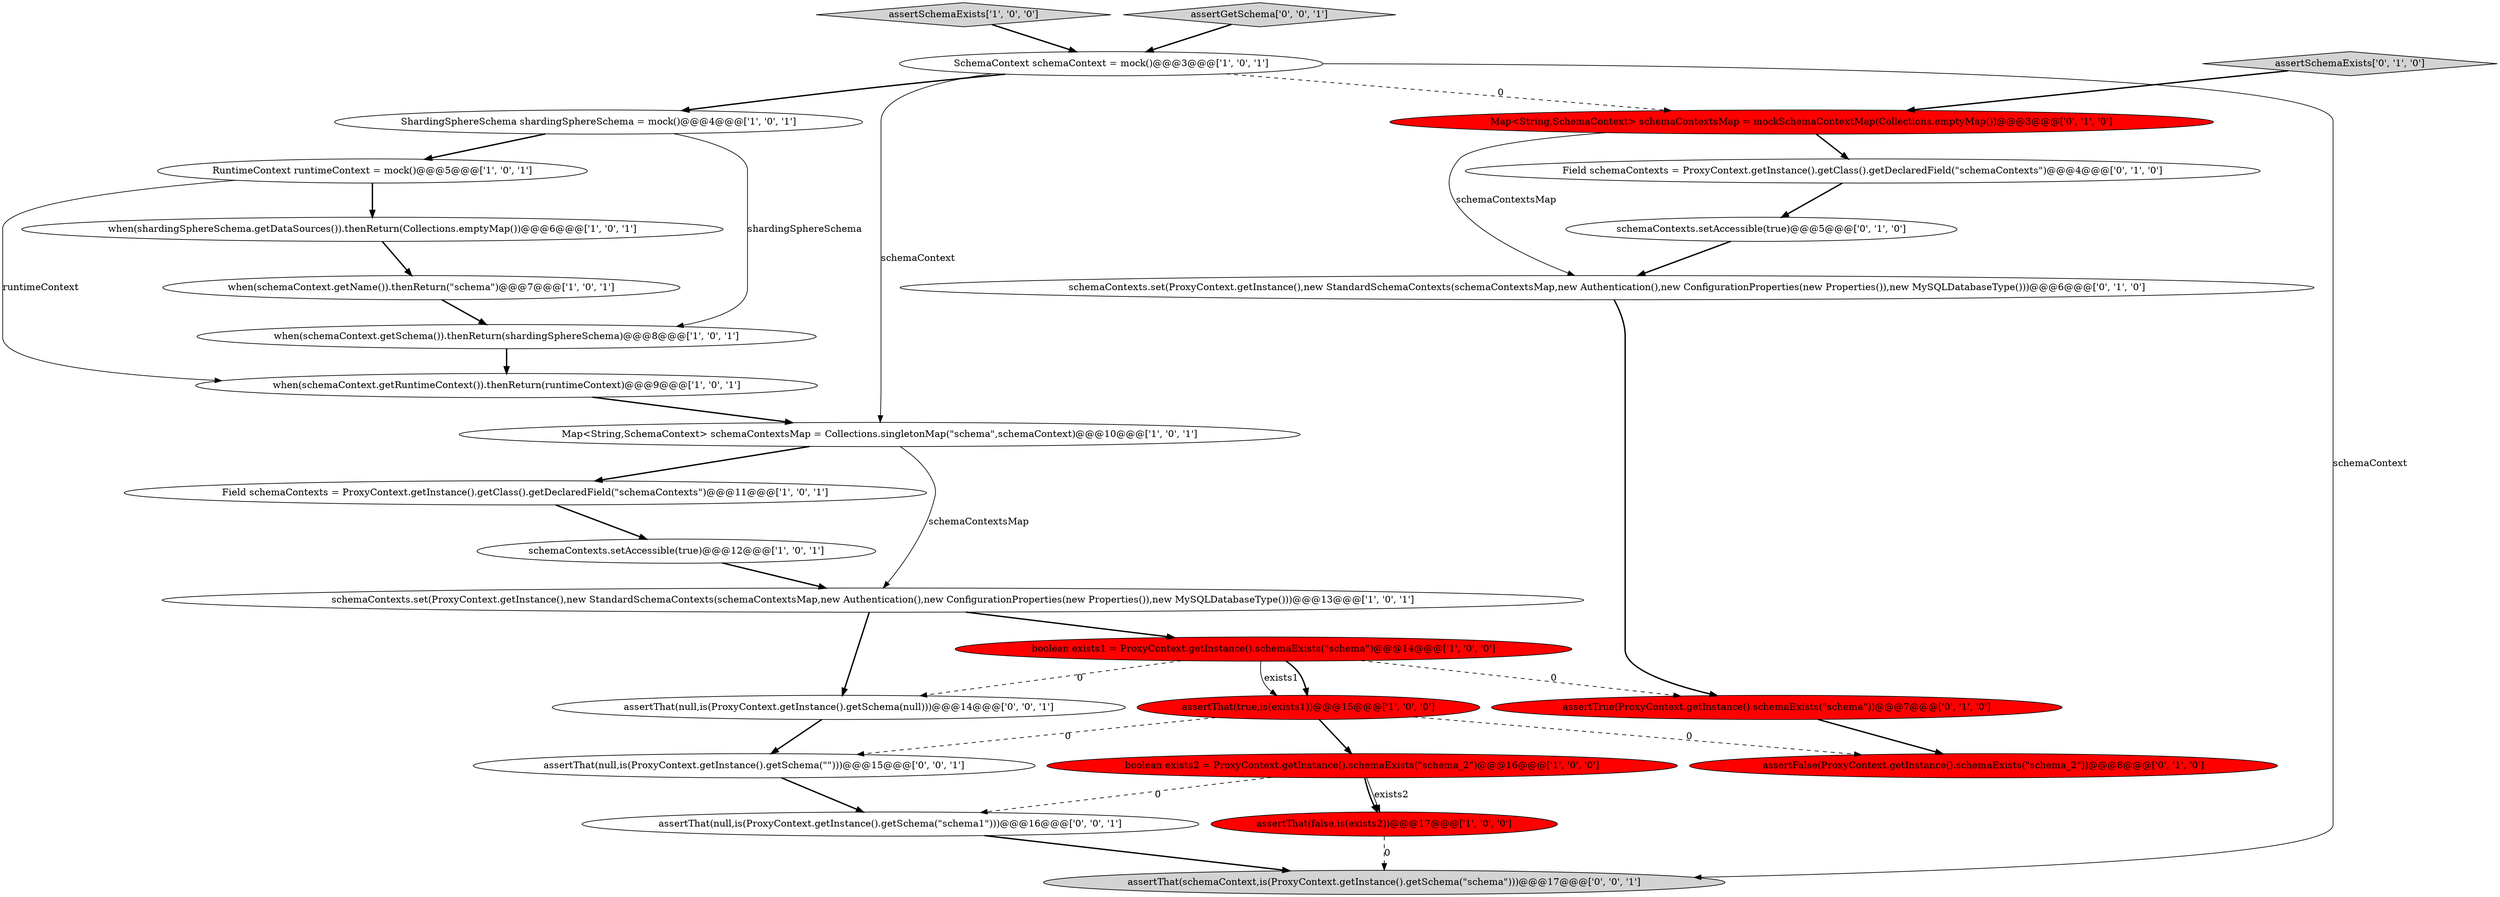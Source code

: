 digraph {
10 [style = filled, label = "boolean exists1 = ProxyContext.getInstance().schemaExists(\"schema\")@@@14@@@['1', '0', '0']", fillcolor = red, shape = ellipse image = "AAA1AAABBB1BBB"];
6 [style = filled, label = "schemaContexts.setAccessible(true)@@@12@@@['1', '0', '1']", fillcolor = white, shape = ellipse image = "AAA0AAABBB1BBB"];
11 [style = filled, label = "RuntimeContext runtimeContext = mock()@@@5@@@['1', '0', '1']", fillcolor = white, shape = ellipse image = "AAA0AAABBB1BBB"];
1 [style = filled, label = "assertThat(false,is(exists2))@@@17@@@['1', '0', '0']", fillcolor = red, shape = ellipse image = "AAA1AAABBB1BBB"];
19 [style = filled, label = "assertFalse(ProxyContext.getInstance().schemaExists(\"schema_2\"))@@@8@@@['0', '1', '0']", fillcolor = red, shape = ellipse image = "AAA1AAABBB2BBB"];
15 [style = filled, label = "when(schemaContext.getRuntimeContext()).thenReturn(runtimeContext)@@@9@@@['1', '0', '1']", fillcolor = white, shape = ellipse image = "AAA0AAABBB1BBB"];
23 [style = filled, label = "assertThat(null,is(ProxyContext.getInstance().getSchema(\"schema1\")))@@@16@@@['0', '0', '1']", fillcolor = white, shape = ellipse image = "AAA0AAABBB3BBB"];
24 [style = filled, label = "assertThat(schemaContext,is(ProxyContext.getInstance().getSchema(\"schema\")))@@@17@@@['0', '0', '1']", fillcolor = lightgray, shape = ellipse image = "AAA0AAABBB3BBB"];
5 [style = filled, label = "boolean exists2 = ProxyContext.getInstance().schemaExists(\"schema_2\")@@@16@@@['1', '0', '0']", fillcolor = red, shape = ellipse image = "AAA1AAABBB1BBB"];
9 [style = filled, label = "assertThat(true,is(exists1))@@@15@@@['1', '0', '0']", fillcolor = red, shape = ellipse image = "AAA1AAABBB1BBB"];
3 [style = filled, label = "assertSchemaExists['1', '0', '0']", fillcolor = lightgray, shape = diamond image = "AAA0AAABBB1BBB"];
18 [style = filled, label = "assertTrue(ProxyContext.getInstance().schemaExists(\"schema\"))@@@7@@@['0', '1', '0']", fillcolor = red, shape = ellipse image = "AAA1AAABBB2BBB"];
22 [style = filled, label = "schemaContexts.set(ProxyContext.getInstance(),new StandardSchemaContexts(schemaContextsMap,new Authentication(),new ConfigurationProperties(new Properties()),new MySQLDatabaseType()))@@@6@@@['0', '1', '0']", fillcolor = white, shape = ellipse image = "AAA0AAABBB2BBB"];
0 [style = filled, label = "Map<String,SchemaContext> schemaContextsMap = Collections.singletonMap(\"schema\",schemaContext)@@@10@@@['1', '0', '1']", fillcolor = white, shape = ellipse image = "AAA0AAABBB1BBB"];
12 [style = filled, label = "schemaContexts.set(ProxyContext.getInstance(),new StandardSchemaContexts(schemaContextsMap,new Authentication(),new ConfigurationProperties(new Properties()),new MySQLDatabaseType()))@@@13@@@['1', '0', '1']", fillcolor = white, shape = ellipse image = "AAA0AAABBB1BBB"];
26 [style = filled, label = "assertGetSchema['0', '0', '1']", fillcolor = lightgray, shape = diamond image = "AAA0AAABBB3BBB"];
14 [style = filled, label = "SchemaContext schemaContext = mock()@@@3@@@['1', '0', '1']", fillcolor = white, shape = ellipse image = "AAA0AAABBB1BBB"];
8 [style = filled, label = "when(shardingSphereSchema.getDataSources()).thenReturn(Collections.emptyMap())@@@6@@@['1', '0', '1']", fillcolor = white, shape = ellipse image = "AAA0AAABBB1BBB"];
27 [style = filled, label = "assertThat(null,is(ProxyContext.getInstance().getSchema(\"\")))@@@15@@@['0', '0', '1']", fillcolor = white, shape = ellipse image = "AAA0AAABBB3BBB"];
25 [style = filled, label = "assertThat(null,is(ProxyContext.getInstance().getSchema(null)))@@@14@@@['0', '0', '1']", fillcolor = white, shape = ellipse image = "AAA0AAABBB3BBB"];
7 [style = filled, label = "when(schemaContext.getName()).thenReturn(\"schema\")@@@7@@@['1', '0', '1']", fillcolor = white, shape = ellipse image = "AAA0AAABBB1BBB"];
21 [style = filled, label = "Map<String,SchemaContext> schemaContextsMap = mockSchemaContextMap(Collections.emptyMap())@@@3@@@['0', '1', '0']", fillcolor = red, shape = ellipse image = "AAA1AAABBB2BBB"];
20 [style = filled, label = "Field schemaContexts = ProxyContext.getInstance().getClass().getDeclaredField(\"schemaContexts\")@@@4@@@['0', '1', '0']", fillcolor = white, shape = ellipse image = "AAA0AAABBB2BBB"];
2 [style = filled, label = "ShardingSphereSchema shardingSphereSchema = mock()@@@4@@@['1', '0', '1']", fillcolor = white, shape = ellipse image = "AAA0AAABBB1BBB"];
16 [style = filled, label = "schemaContexts.setAccessible(true)@@@5@@@['0', '1', '0']", fillcolor = white, shape = ellipse image = "AAA0AAABBB2BBB"];
17 [style = filled, label = "assertSchemaExists['0', '1', '0']", fillcolor = lightgray, shape = diamond image = "AAA0AAABBB2BBB"];
13 [style = filled, label = "Field schemaContexts = ProxyContext.getInstance().getClass().getDeclaredField(\"schemaContexts\")@@@11@@@['1', '0', '1']", fillcolor = white, shape = ellipse image = "AAA0AAABBB1BBB"];
4 [style = filled, label = "when(schemaContext.getSchema()).thenReturn(shardingSphereSchema)@@@8@@@['1', '0', '1']", fillcolor = white, shape = ellipse image = "AAA0AAABBB1BBB"];
5->1 [style = solid, label="exists2"];
0->13 [style = bold, label=""];
5->23 [style = dashed, label="0"];
11->15 [style = solid, label="runtimeContext"];
3->14 [style = bold, label=""];
4->15 [style = bold, label=""];
18->19 [style = bold, label=""];
26->14 [style = bold, label=""];
9->27 [style = dashed, label="0"];
0->12 [style = solid, label="schemaContextsMap"];
7->4 [style = bold, label=""];
16->22 [style = bold, label=""];
14->24 [style = solid, label="schemaContext"];
2->4 [style = solid, label="shardingSphereSchema"];
8->7 [style = bold, label=""];
9->19 [style = dashed, label="0"];
25->27 [style = bold, label=""];
5->1 [style = bold, label=""];
23->24 [style = bold, label=""];
12->10 [style = bold, label=""];
22->18 [style = bold, label=""];
14->0 [style = solid, label="schemaContext"];
21->20 [style = bold, label=""];
20->16 [style = bold, label=""];
10->9 [style = solid, label="exists1"];
1->24 [style = dashed, label="0"];
12->25 [style = bold, label=""];
15->0 [style = bold, label=""];
9->5 [style = bold, label=""];
11->8 [style = bold, label=""];
14->21 [style = dashed, label="0"];
27->23 [style = bold, label=""];
14->2 [style = bold, label=""];
10->9 [style = bold, label=""];
21->22 [style = solid, label="schemaContextsMap"];
13->6 [style = bold, label=""];
17->21 [style = bold, label=""];
2->11 [style = bold, label=""];
10->25 [style = dashed, label="0"];
10->18 [style = dashed, label="0"];
6->12 [style = bold, label=""];
}
